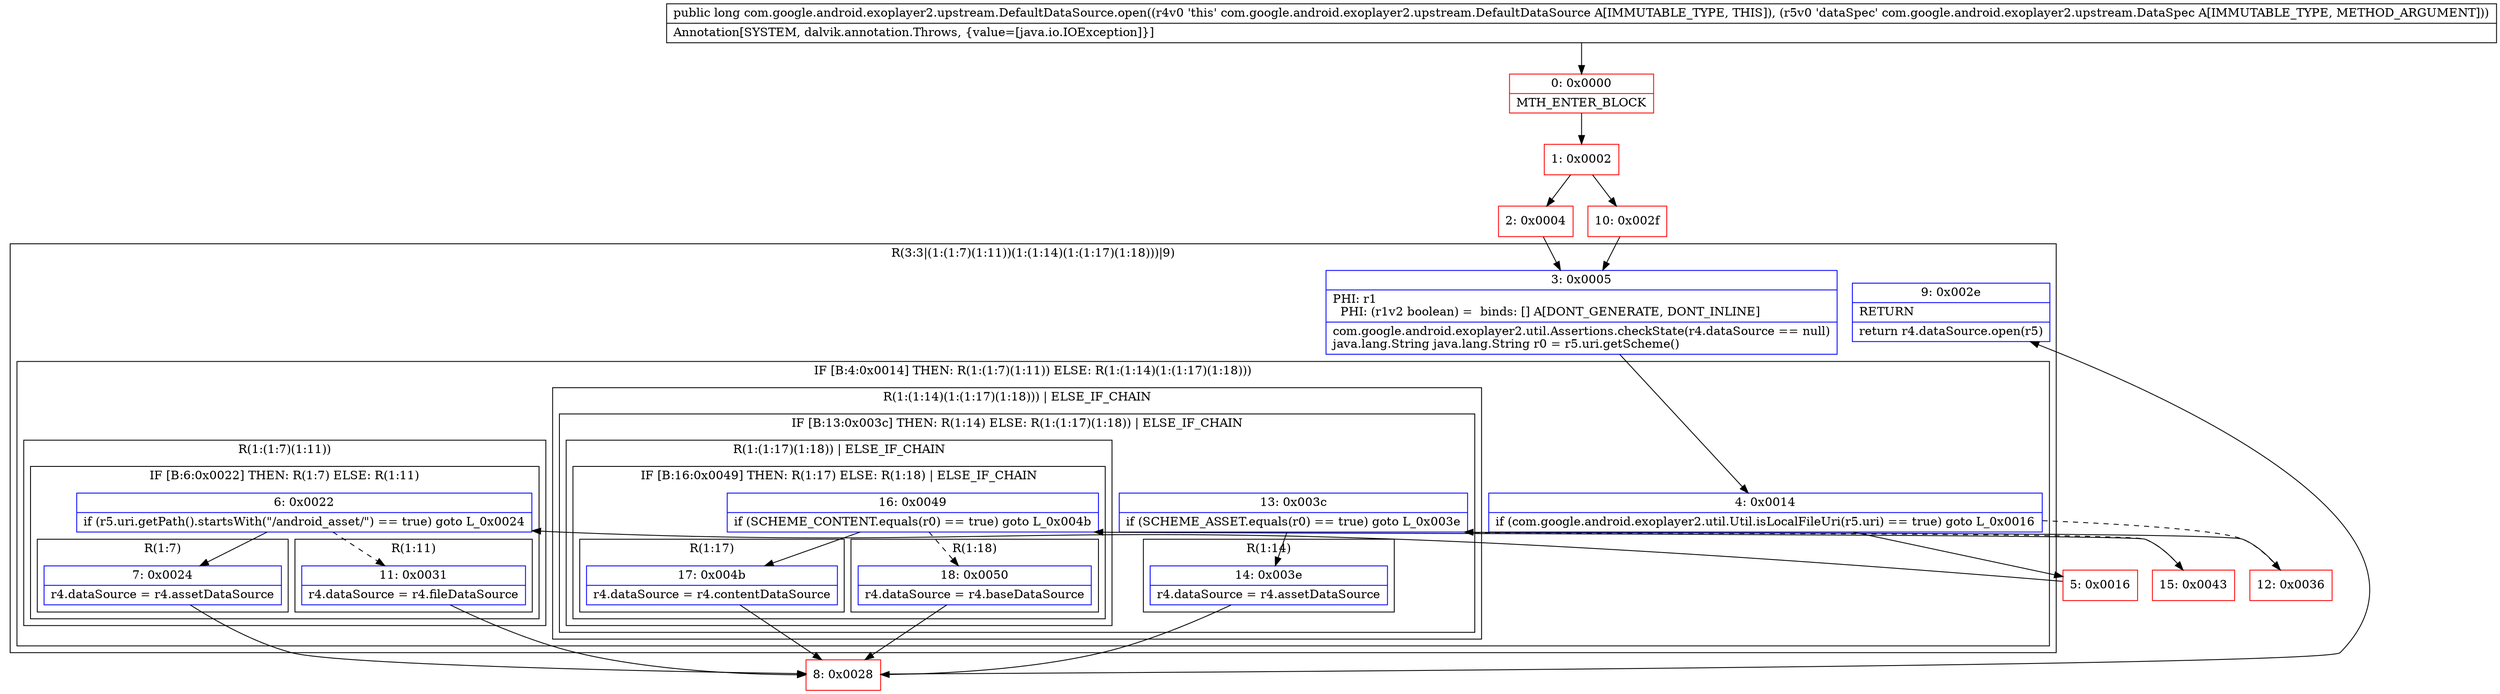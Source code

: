 digraph "CFG forcom.google.android.exoplayer2.upstream.DefaultDataSource.open(Lcom\/google\/android\/exoplayer2\/upstream\/DataSpec;)J" {
subgraph cluster_Region_1838818232 {
label = "R(3:3|(1:(1:7)(1:11))(1:(1:14)(1:(1:17)(1:18)))|9)";
node [shape=record,color=blue];
Node_3 [shape=record,label="{3\:\ 0x0005|PHI: r1 \l  PHI: (r1v2 boolean) =  binds: [] A[DONT_GENERATE, DONT_INLINE]\l|com.google.android.exoplayer2.util.Assertions.checkState(r4.dataSource == null)\ljava.lang.String java.lang.String r0 = r5.uri.getScheme()\l}"];
subgraph cluster_IfRegion_1966901037 {
label = "IF [B:4:0x0014] THEN: R(1:(1:7)(1:11)) ELSE: R(1:(1:14)(1:(1:17)(1:18)))";
node [shape=record,color=blue];
Node_4 [shape=record,label="{4\:\ 0x0014|if (com.google.android.exoplayer2.util.Util.isLocalFileUri(r5.uri) == true) goto L_0x0016\l}"];
subgraph cluster_Region_682571028 {
label = "R(1:(1:7)(1:11))";
node [shape=record,color=blue];
subgraph cluster_IfRegion_1791432683 {
label = "IF [B:6:0x0022] THEN: R(1:7) ELSE: R(1:11)";
node [shape=record,color=blue];
Node_6 [shape=record,label="{6\:\ 0x0022|if (r5.uri.getPath().startsWith(\"\/android_asset\/\") == true) goto L_0x0024\l}"];
subgraph cluster_Region_877450507 {
label = "R(1:7)";
node [shape=record,color=blue];
Node_7 [shape=record,label="{7\:\ 0x0024|r4.dataSource = r4.assetDataSource\l}"];
}
subgraph cluster_Region_626534720 {
label = "R(1:11)";
node [shape=record,color=blue];
Node_11 [shape=record,label="{11\:\ 0x0031|r4.dataSource = r4.fileDataSource\l}"];
}
}
}
subgraph cluster_Region_1947119466 {
label = "R(1:(1:14)(1:(1:17)(1:18))) | ELSE_IF_CHAIN\l";
node [shape=record,color=blue];
subgraph cluster_IfRegion_1640886587 {
label = "IF [B:13:0x003c] THEN: R(1:14) ELSE: R(1:(1:17)(1:18)) | ELSE_IF_CHAIN\l";
node [shape=record,color=blue];
Node_13 [shape=record,label="{13\:\ 0x003c|if (SCHEME_ASSET.equals(r0) == true) goto L_0x003e\l}"];
subgraph cluster_Region_639927887 {
label = "R(1:14)";
node [shape=record,color=blue];
Node_14 [shape=record,label="{14\:\ 0x003e|r4.dataSource = r4.assetDataSource\l}"];
}
subgraph cluster_Region_1947400973 {
label = "R(1:(1:17)(1:18)) | ELSE_IF_CHAIN\l";
node [shape=record,color=blue];
subgraph cluster_IfRegion_742104579 {
label = "IF [B:16:0x0049] THEN: R(1:17) ELSE: R(1:18) | ELSE_IF_CHAIN\l";
node [shape=record,color=blue];
Node_16 [shape=record,label="{16\:\ 0x0049|if (SCHEME_CONTENT.equals(r0) == true) goto L_0x004b\l}"];
subgraph cluster_Region_275042022 {
label = "R(1:17)";
node [shape=record,color=blue];
Node_17 [shape=record,label="{17\:\ 0x004b|r4.dataSource = r4.contentDataSource\l}"];
}
subgraph cluster_Region_294667903 {
label = "R(1:18)";
node [shape=record,color=blue];
Node_18 [shape=record,label="{18\:\ 0x0050|r4.dataSource = r4.baseDataSource\l}"];
}
}
}
}
}
}
Node_9 [shape=record,label="{9\:\ 0x002e|RETURN\l|return r4.dataSource.open(r5)\l}"];
}
Node_0 [shape=record,color=red,label="{0\:\ 0x0000|MTH_ENTER_BLOCK\l}"];
Node_1 [shape=record,color=red,label="{1\:\ 0x0002}"];
Node_2 [shape=record,color=red,label="{2\:\ 0x0004}"];
Node_5 [shape=record,color=red,label="{5\:\ 0x0016}"];
Node_8 [shape=record,color=red,label="{8\:\ 0x0028}"];
Node_10 [shape=record,color=red,label="{10\:\ 0x002f}"];
Node_12 [shape=record,color=red,label="{12\:\ 0x0036}"];
Node_15 [shape=record,color=red,label="{15\:\ 0x0043}"];
MethodNode[shape=record,label="{public long com.google.android.exoplayer2.upstream.DefaultDataSource.open((r4v0 'this' com.google.android.exoplayer2.upstream.DefaultDataSource A[IMMUTABLE_TYPE, THIS]), (r5v0 'dataSpec' com.google.android.exoplayer2.upstream.DataSpec A[IMMUTABLE_TYPE, METHOD_ARGUMENT]))  | Annotation[SYSTEM, dalvik.annotation.Throws, \{value=[java.io.IOException]\}]\l}"];
MethodNode -> Node_0;
Node_3 -> Node_4;
Node_4 -> Node_5;
Node_4 -> Node_12[style=dashed];
Node_6 -> Node_7;
Node_6 -> Node_11[style=dashed];
Node_7 -> Node_8;
Node_11 -> Node_8;
Node_13 -> Node_14;
Node_13 -> Node_15[style=dashed];
Node_14 -> Node_8;
Node_16 -> Node_17;
Node_16 -> Node_18[style=dashed];
Node_17 -> Node_8;
Node_18 -> Node_8;
Node_0 -> Node_1;
Node_1 -> Node_2;
Node_1 -> Node_10;
Node_2 -> Node_3;
Node_5 -> Node_6;
Node_8 -> Node_9;
Node_10 -> Node_3;
Node_12 -> Node_13;
Node_15 -> Node_16;
}

